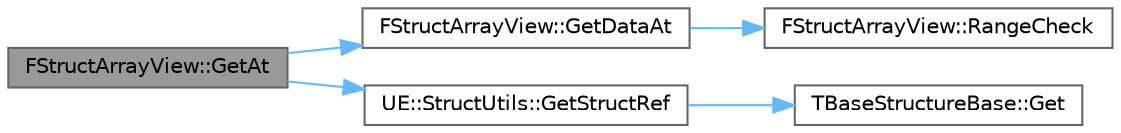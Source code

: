 digraph "FStructArrayView::GetAt"
{
 // INTERACTIVE_SVG=YES
 // LATEX_PDF_SIZE
  bgcolor="transparent";
  edge [fontname=Helvetica,fontsize=10,labelfontname=Helvetica,labelfontsize=10];
  node [fontname=Helvetica,fontsize=10,shape=box,height=0.2,width=0.4];
  rankdir="LR";
  Node1 [id="Node000001",label="FStructArrayView::GetAt",height=0.2,width=0.4,color="gray40", fillcolor="grey60", style="filled", fontcolor="black",tooltip="Returns reference to element at given index."];
  Node1 -> Node2 [id="edge1_Node000001_Node000002",color="steelblue1",style="solid",tooltip=" "];
  Node2 [id="Node000002",label="FStructArrayView::GetDataAt",height=0.2,width=0.4,color="grey40", fillcolor="white", style="filled",URL="$d8/dda/structFStructArrayView.html#abb1aba608b5e1dd7e48716d26382a9ab",tooltip="Helper function for returning a pointer to an element in the array."];
  Node2 -> Node3 [id="edge2_Node000002_Node000003",color="steelblue1",style="solid",tooltip=" "];
  Node3 [id="Node000003",label="FStructArrayView::RangeCheck",height=0.2,width=0.4,color="grey40", fillcolor="white", style="filled",URL="$d8/dda/structFStructArrayView.html#a6fa6d0133797d716de5fc2682126f43f",tooltip="Checks if index is in array range."];
  Node1 -> Node4 [id="edge3_Node000001_Node000004",color="steelblue1",style="solid",tooltip=" "];
  Node4 [id="Node000004",label="UE::StructUtils::GetStructRef",height=0.2,width=0.4,color="grey40", fillcolor="white", style="filled",URL="$da/db6/namespaceUE_1_1StructUtils.html#ab46b20fec00537697f5f150bc6ef65ff",tooltip="Returns reference to the struct, this assumes that all data is valid."];
  Node4 -> Node5 [id="edge4_Node000004_Node000005",color="steelblue1",style="solid",tooltip=" "];
  Node5 [id="Node000005",label="TBaseStructureBase::Get",height=0.2,width=0.4,color="grey40", fillcolor="white", style="filled",URL="$d3/d61/structTBaseStructureBase.html#a0293c35703fa02b53edae7b546be5b75",tooltip=" "];
}

